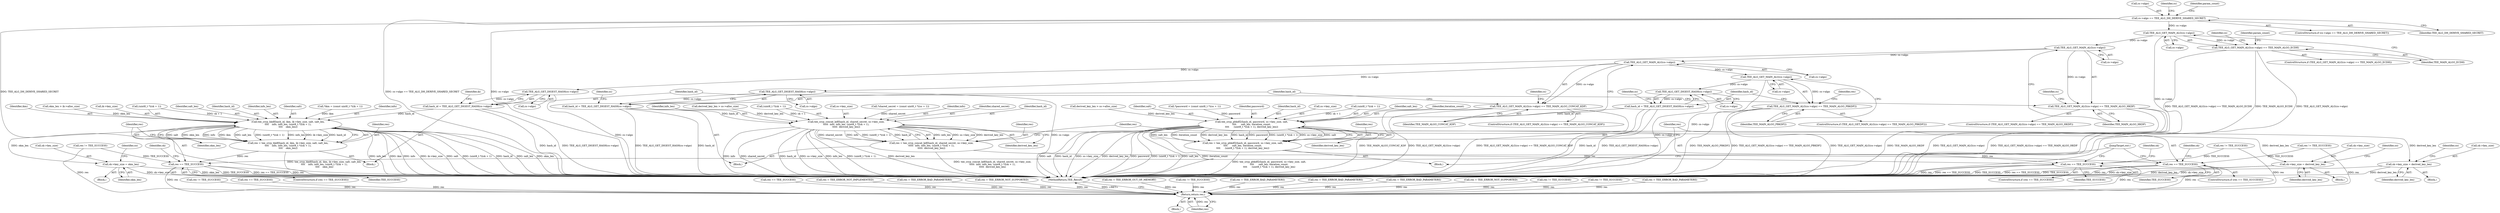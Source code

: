 digraph "0_optee_os_a637243270fc1faae16de059091795c32d86e65e@pointer" {
"1000233" [label="(Call,cs->algo == TEE_ALG_DH_DERIVE_SHARED_SECRET)"];
"1000354" [label="(Call,TEE_ALG_GET_MAIN_ALG(cs->algo))"];
"1000353" [label="(Call,TEE_ALG_GET_MAIN_ALG(cs->algo) == TEE_MAIN_ALGO_ECDH)"];
"1000540" [label="(Call,TEE_ALG_GET_MAIN_ALG(cs->algo))"];
"1000539" [label="(Call,TEE_ALG_GET_MAIN_ALG(cs->algo) == TEE_MAIN_ALGO_HKDF)"];
"1000554" [label="(Call,TEE_ALG_GET_DIGEST_HASH(cs->algo))"];
"1000552" [label="(Call,hash_id = TEE_ALG_GET_DIGEST_HASH(cs->algo))"];
"1000605" [label="(Call,tee_cryp_hkdf(hash_id, ikm, ik->key_size, salt, salt_len,\n\t\t\t\t    info, info_len, (uint8_t *)(sk + 1),\n\t\t\t\t    okm_len))"];
"1000603" [label="(Call,res = tee_cryp_hkdf(hash_id, ikm, ik->key_size, salt, salt_len,\n\t\t\t\t    info, info_len, (uint8_t *)(sk + 1),\n\t\t\t\t    okm_len))"];
"1000622" [label="(Call,res == TEE_SUCCESS)"];
"1000847" [label="(Return,return res;)"];
"1000626" [label="(Call,sk->key_size = okm_len)"];
"1000645" [label="(Call,TEE_ALG_GET_MAIN_ALG(cs->algo))"];
"1000644" [label="(Call,TEE_ALG_GET_MAIN_ALG(cs->algo) == TEE_MAIN_ALGO_CONCAT_KDF)"];
"1000657" [label="(Call,TEE_ALG_GET_DIGEST_HASH(cs->algo))"];
"1000655" [label="(Call,hash_id = TEE_ALG_GET_DIGEST_HASH(cs->algo))"];
"1000704" [label="(Call,tee_cryp_concat_kdf(hash_id, shared_secret, ss->key_size,\n\t\t\t\t\t  info, info_len, (uint8_t *)(sk + 1),\n\t\t\t\t\t  derived_key_len))"];
"1000702" [label="(Call,res = tee_cryp_concat_kdf(hash_id, shared_secret, ss->key_size,\n\t\t\t\t\t  info, info_len, (uint8_t *)(sk + 1),\n\t\t\t\t\t  derived_key_len))"];
"1000719" [label="(Call,res == TEE_SUCCESS)"];
"1000723" [label="(Call,sk->key_size = derived_key_len)"];
"1000742" [label="(Call,TEE_ALG_GET_MAIN_ALG(cs->algo))"];
"1000741" [label="(Call,TEE_ALG_GET_MAIN_ALG(cs->algo) == TEE_MAIN_ALGO_PBKDF2)"];
"1000755" [label="(Call,TEE_ALG_GET_DIGEST_HASH(cs->algo))"];
"1000753" [label="(Call,hash_id = TEE_ALG_GET_DIGEST_HASH(cs->algo))"];
"1000804" [label="(Call,tee_cryp_pbkdf2(hash_id, password, ss->key_size, salt,\n\t\t\t\t      salt_len, iteration_count,\n\t\t\t\t      (uint8_t *)(sk + 1), derived_key_len))"];
"1000802" [label="(Call,res = tee_cryp_pbkdf2(hash_id, password, ss->key_size, salt,\n\t\t\t\t      salt_len, iteration_count,\n\t\t\t\t      (uint8_t *)(sk + 1), derived_key_len))"];
"1000820" [label="(Call,res == TEE_SUCCESS)"];
"1000824" [label="(Call,sk->key_size = derived_key_len)"];
"1000746" [label="(Identifier,TEE_MAIN_ALGO_PBKDF2)"];
"1000812" [label="(Identifier,iteration_count)"];
"1000792" [label="(Call,derived_key_len > ss->alloc_size)"];
"1000747" [label="(Block,)"];
"1000711" [label="(Identifier,info_len)"];
"1000113" [label="(Block,)"];
"1000825" [label="(Call,sk->key_size)"];
"1000847" [label="(Return,return res;)"];
"1000722" [label="(Block,)"];
"1000644" [label="(Call,TEE_ALG_GET_MAIN_ALG(cs->algo) == TEE_MAIN_ALGO_CONCAT_KDF)"];
"1000655" [label="(Call,hash_id = TEE_ALG_GET_DIGEST_HASH(cs->algo))"];
"1000754" [label="(Identifier,hash_id)"];
"1000194" [label="(Call,res != TEE_SUCCESS)"];
"1000828" [label="(Identifier,derived_key_len)"];
"1000725" [label="(Identifier,sk)"];
"1000554" [label="(Call,TEE_ALG_GET_DIGEST_HASH(cs->algo))"];
"1000723" [label="(Call,sk->key_size = derived_key_len)"];
"1000540" [label="(Call,TEE_ALG_GET_MAIN_ALG(cs->algo))"];
"1000514" [label="(Call,res == TEE_SUCCESS)"];
"1000832" [label="(Identifier,so)"];
"1000717" [label="(Identifier,derived_key_len)"];
"1000657" [label="(Call,TEE_ALG_GET_DIGEST_HASH(cs->algo))"];
"1000611" [label="(Identifier,salt)"];
"1000645" [label="(Call,TEE_ALG_GET_MAIN_ALG(cs->algo))"];
"1000623" [label="(Identifier,res)"];
"1000234" [label="(Call,cs->algo)"];
"1000605" [label="(Call,tee_cryp_hkdf(hash_id, ikm, ik->key_size, salt, salt_len,\n\t\t\t\t    info, info_len, (uint8_t *)(sk + 1),\n\t\t\t\t    okm_len))"];
"1000744" [label="(Identifier,cs)"];
"1000724" [label="(Call,sk->key_size)"];
"1000692" [label="(Call,derived_key_len > ss->alloc_size)"];
"1000565" [label="(Call,*ikm = (const uint8_t *)(ik + 1))"];
"1000649" [label="(Identifier,TEE_MAIN_ALGO_CONCAT_KDF)"];
"1000613" [label="(Identifier,info)"];
"1000818" [label="(Identifier,derived_key_len)"];
"1000823" [label="(Block,)"];
"1000621" [label="(ControlStructure,if (res == TEE_SUCCESS))"];
"1000650" [label="(Block,)"];
"1000720" [label="(Identifier,res)"];
"1000687" [label="(Call,res != TEE_SUCCESS)"];
"1000607" [label="(Identifier,ikm)"];
"1000821" [label="(Identifier,res)"];
"1000232" [label="(ControlStructure,if (cs->algo == TEE_ALG_DH_DERIVE_SHARED_SECRET))"];
"1000627" [label="(Call,sk->key_size)"];
"1000656" [label="(Identifier,hash_id)"];
"1000849" [label="(MethodReturn,TEE_Result)"];
"1000233" [label="(Call,cs->algo == TEE_ALG_DH_DERIVE_SHARED_SECRET)"];
"1000742" [label="(Call,TEE_ALG_GET_MAIN_ALG(cs->algo))"];
"1000810" [label="(Identifier,salt)"];
"1000588" [label="(Call,res != TEE_SUCCESS)"];
"1000712" [label="(Call,(uint8_t *)(sk + 1))"];
"1000766" [label="(Call,*password = (const uint8_t *)(ss + 1))"];
"1000727" [label="(Identifier,derived_key_len)"];
"1000707" [label="(Call,ss->key_size)"];
"1000741" [label="(Call,TEE_ALG_GET_MAIN_ALG(cs->algo) == TEE_MAIN_ALGO_PBKDF2)"];
"1000314" [label="(Call,res == TEE_SUCCESS)"];
"1000663" [label="(Identifier,ss)"];
"1000624" [label="(Identifier,TEE_SUCCESS)"];
"1000420" [label="(Call,res = TEE_ERROR_NOT_IMPLEMENTED)"];
"1000698" [label="(Call,res = TEE_ERROR_BAD_PARAMETERS)"];
"1000802" [label="(Call,res = tee_cryp_pbkdf2(hash_id, password, ss->key_size, salt,\n\t\t\t\t      salt_len, iteration_count,\n\t\t\t\t      (uint8_t *)(sk + 1), derived_key_len))"];
"1000731" [label="(Identifier,so)"];
"1000718" [label="(ControlStructure,if (res == TEE_SUCCESS))"];
"1000844" [label="(JumpTarget,out:)"];
"1000647" [label="(Identifier,cs)"];
"1000755" [label="(Call,TEE_ALG_GET_DIGEST_HASH(cs->algo))"];
"1000806" [label="(Identifier,password)"];
"1000824" [label="(Call,sk->key_size = derived_key_len)"];
"1000625" [label="(Block,)"];
"1000552" [label="(Call,hash_id = TEE_ALG_GET_DIGEST_HASH(cs->algo))"];
"1000628" [label="(Identifier,sk)"];
"1000593" [label="(Call,okm_len > ik->alloc_size)"];
"1000626" [label="(Call,sk->key_size = okm_len)"];
"1000841" [label="(Call,res = TEE_ERROR_NOT_SUPPORTED)"];
"1000604" [label="(Identifier,res)"];
"1000608" [label="(Call,ik->key_size)"];
"1000740" [label="(ControlStructure,if (TEE_ALG_GET_MAIN_ALG(cs->algo) == TEE_MAIN_ALGO_PBKDF2))"];
"1000787" [label="(Call,res != TEE_SUCCESS)"];
"1000344" [label="(Call,res = TEE_ERROR_OUT_OF_MEMORY)"];
"1000207" [label="(Call,res != TEE_SUCCESS)"];
"1000352" [label="(ControlStructure,if (TEE_ALG_GET_MAIN_ALG(cs->algo) == TEE_MAIN_ALGO_ECDH))"];
"1000842" [label="(Identifier,res)"];
"1000668" [label="(Call,*shared_secret = (const uint8_t *)(ss + 1))"];
"1000848" [label="(Identifier,res)"];
"1000804" [label="(Call,tee_cryp_pbkdf2(hash_id, password, ss->key_size, salt,\n\t\t\t\t      salt_len, iteration_count,\n\t\t\t\t      (uint8_t *)(sk + 1), derived_key_len))"];
"1000646" [label="(Call,cs->algo)"];
"1000356" [label="(Identifier,cs)"];
"1000805" [label="(Identifier,hash_id)"];
"1000743" [label="(Call,cs->algo)"];
"1000553" [label="(Identifier,hash_id)"];
"1000615" [label="(Call,(uint8_t *)(sk + 1))"];
"1000555" [label="(Call,cs->algo)"];
"1000367" [label="(Identifier,param_count)"];
"1000643" [label="(ControlStructure,if (TEE_ALG_GET_MAIN_ALG(cs->algo) == TEE_MAIN_ALGO_CONCAT_KDF))"];
"1000599" [label="(Call,res = TEE_ERROR_BAD_PARAMETERS)"];
"1000358" [label="(Identifier,TEE_MAIN_ALGO_ECDH)"];
"1000807" [label="(Call,ss->key_size)"];
"1000658" [label="(Call,cs->algo)"];
"1000612" [label="(Identifier,salt_len)"];
"1000634" [label="(Identifier,so)"];
"1000819" [label="(ControlStructure,if (res == TEE_SUCCESS))"];
"1000385" [label="(Call,res = TEE_ERROR_BAD_PARAMETERS)"];
"1000545" [label="(Block,)"];
"1000620" [label="(Identifier,okm_len)"];
"1000753" [label="(Call,hash_id = TEE_ALG_GET_DIGEST_HASH(cs->algo))"];
"1000702" [label="(Call,res = tee_cryp_concat_kdf(hash_id, shared_secret, ss->key_size,\n\t\t\t\t\t  info, info_len, (uint8_t *)(sk + 1),\n\t\t\t\t\t  derived_key_len))"];
"1000606" [label="(Identifier,hash_id)"];
"1000761" [label="(Identifier,ss)"];
"1000703" [label="(Identifier,res)"];
"1000560" [label="(Identifier,ik)"];
"1000622" [label="(Call,res == TEE_SUCCESS)"];
"1000255" [label="(Call,res = TEE_ERROR_BAD_PARAMETERS)"];
"1000820" [label="(Call,res == TEE_SUCCESS)"];
"1000710" [label="(Identifier,info)"];
"1000542" [label="(Identifier,cs)"];
"1000228" [label="(Call,res = TEE_ERROR_NOT_SUPPORTED)"];
"1000826" [label="(Identifier,sk)"];
"1000706" [label="(Identifier,shared_secret)"];
"1000721" [label="(Identifier,TEE_SUCCESS)"];
"1000704" [label="(Call,tee_cryp_concat_kdf(hash_id, shared_secret, ss->key_size,\n\t\t\t\t\t  info, info_len, (uint8_t *)(sk + 1),\n\t\t\t\t\t  derived_key_len))"];
"1000354" [label="(Call,TEE_ALG_GET_MAIN_ALG(cs->algo))"];
"1000614" [label="(Identifier,info_len)"];
"1000813" [label="(Call,(uint8_t *)(sk + 1))"];
"1000822" [label="(Identifier,TEE_SUCCESS)"];
"1000544" [label="(Identifier,TEE_MAIN_ALGO_HKDF)"];
"1000237" [label="(Identifier,TEE_ALG_DH_DERIVE_SHARED_SECRET)"];
"1000355" [label="(Call,cs->algo)"];
"1000431" [label="(Call,res != TEE_SUCCESS)"];
"1000705" [label="(Identifier,hash_id)"];
"1000539" [label="(Call,TEE_ALG_GET_MAIN_ALG(cs->algo) == TEE_MAIN_ALGO_HKDF)"];
"1000245" [label="(Identifier,param_count)"];
"1000538" [label="(ControlStructure,if (TEE_ALG_GET_MAIN_ALG(cs->algo) == TEE_MAIN_ALGO_HKDF))"];
"1000180" [label="(Call,res != TEE_SUCCESS)"];
"1000811" [label="(Identifier,salt_len)"];
"1000353" [label="(Call,TEE_ALG_GET_MAIN_ALG(cs->algo) == TEE_MAIN_ALGO_ECDH)"];
"1000803" [label="(Identifier,res)"];
"1000756" [label="(Call,cs->algo)"];
"1000630" [label="(Identifier,okm_len)"];
"1000541" [label="(Call,cs->algo)"];
"1000798" [label="(Call,res = TEE_ERROR_BAD_PARAMETERS)"];
"1000719" [label="(Call,res == TEE_SUCCESS)"];
"1000603" [label="(Call,res = tee_cryp_hkdf(hash_id, ikm, ik->key_size, salt, salt_len,\n\t\t\t\t    info, info_len, (uint8_t *)(sk + 1),\n\t\t\t\t    okm_len))"];
"1000233" -> "1000232"  [label="AST: "];
"1000233" -> "1000237"  [label="CFG: "];
"1000234" -> "1000233"  [label="AST: "];
"1000237" -> "1000233"  [label="AST: "];
"1000245" -> "1000233"  [label="CFG: "];
"1000356" -> "1000233"  [label="CFG: "];
"1000233" -> "1000849"  [label="DDG: TEE_ALG_DH_DERIVE_SHARED_SECRET"];
"1000233" -> "1000849"  [label="DDG: cs->algo == TEE_ALG_DH_DERIVE_SHARED_SECRET"];
"1000233" -> "1000849"  [label="DDG: cs->algo"];
"1000233" -> "1000354"  [label="DDG: cs->algo"];
"1000354" -> "1000353"  [label="AST: "];
"1000354" -> "1000355"  [label="CFG: "];
"1000355" -> "1000354"  [label="AST: "];
"1000358" -> "1000354"  [label="CFG: "];
"1000354" -> "1000849"  [label="DDG: cs->algo"];
"1000354" -> "1000353"  [label="DDG: cs->algo"];
"1000354" -> "1000540"  [label="DDG: cs->algo"];
"1000353" -> "1000352"  [label="AST: "];
"1000353" -> "1000358"  [label="CFG: "];
"1000358" -> "1000353"  [label="AST: "];
"1000367" -> "1000353"  [label="CFG: "];
"1000542" -> "1000353"  [label="CFG: "];
"1000353" -> "1000849"  [label="DDG: TEE_ALG_GET_MAIN_ALG(cs->algo) == TEE_MAIN_ALGO_ECDH"];
"1000353" -> "1000849"  [label="DDG: TEE_MAIN_ALGO_ECDH"];
"1000353" -> "1000849"  [label="DDG: TEE_ALG_GET_MAIN_ALG(cs->algo)"];
"1000540" -> "1000539"  [label="AST: "];
"1000540" -> "1000541"  [label="CFG: "];
"1000541" -> "1000540"  [label="AST: "];
"1000544" -> "1000540"  [label="CFG: "];
"1000540" -> "1000539"  [label="DDG: cs->algo"];
"1000540" -> "1000554"  [label="DDG: cs->algo"];
"1000540" -> "1000645"  [label="DDG: cs->algo"];
"1000539" -> "1000538"  [label="AST: "];
"1000539" -> "1000544"  [label="CFG: "];
"1000544" -> "1000539"  [label="AST: "];
"1000553" -> "1000539"  [label="CFG: "];
"1000647" -> "1000539"  [label="CFG: "];
"1000539" -> "1000849"  [label="DDG: TEE_ALG_GET_MAIN_ALG(cs->algo)"];
"1000539" -> "1000849"  [label="DDG: TEE_ALG_GET_MAIN_ALG(cs->algo) == TEE_MAIN_ALGO_HKDF"];
"1000539" -> "1000849"  [label="DDG: TEE_MAIN_ALGO_HKDF"];
"1000554" -> "1000552"  [label="AST: "];
"1000554" -> "1000555"  [label="CFG: "];
"1000555" -> "1000554"  [label="AST: "];
"1000552" -> "1000554"  [label="CFG: "];
"1000554" -> "1000849"  [label="DDG: cs->algo"];
"1000554" -> "1000552"  [label="DDG: cs->algo"];
"1000552" -> "1000545"  [label="AST: "];
"1000553" -> "1000552"  [label="AST: "];
"1000560" -> "1000552"  [label="CFG: "];
"1000552" -> "1000849"  [label="DDG: hash_id"];
"1000552" -> "1000849"  [label="DDG: TEE_ALG_GET_DIGEST_HASH(cs->algo)"];
"1000552" -> "1000605"  [label="DDG: hash_id"];
"1000605" -> "1000603"  [label="AST: "];
"1000605" -> "1000620"  [label="CFG: "];
"1000606" -> "1000605"  [label="AST: "];
"1000607" -> "1000605"  [label="AST: "];
"1000608" -> "1000605"  [label="AST: "];
"1000611" -> "1000605"  [label="AST: "];
"1000612" -> "1000605"  [label="AST: "];
"1000613" -> "1000605"  [label="AST: "];
"1000614" -> "1000605"  [label="AST: "];
"1000615" -> "1000605"  [label="AST: "];
"1000620" -> "1000605"  [label="AST: "];
"1000603" -> "1000605"  [label="CFG: "];
"1000605" -> "1000849"  [label="DDG: info_len"];
"1000605" -> "1000849"  [label="DDG: ikm"];
"1000605" -> "1000849"  [label="DDG: info"];
"1000605" -> "1000849"  [label="DDG: ik->key_size"];
"1000605" -> "1000849"  [label="DDG: salt"];
"1000605" -> "1000849"  [label="DDG: (uint8_t *)(sk + 1)"];
"1000605" -> "1000849"  [label="DDG: hash_id"];
"1000605" -> "1000849"  [label="DDG: salt_len"];
"1000605" -> "1000849"  [label="DDG: okm_len"];
"1000605" -> "1000603"  [label="DDG: salt"];
"1000605" -> "1000603"  [label="DDG: okm_len"];
"1000605" -> "1000603"  [label="DDG: info"];
"1000605" -> "1000603"  [label="DDG: ikm"];
"1000605" -> "1000603"  [label="DDG: salt_len"];
"1000605" -> "1000603"  [label="DDG: (uint8_t *)(sk + 1)"];
"1000605" -> "1000603"  [label="DDG: info_len"];
"1000605" -> "1000603"  [label="DDG: ik->key_size"];
"1000605" -> "1000603"  [label="DDG: hash_id"];
"1000565" -> "1000605"  [label="DDG: ikm"];
"1000615" -> "1000605"  [label="DDG: sk + 1"];
"1000593" -> "1000605"  [label="DDG: okm_len"];
"1000605" -> "1000626"  [label="DDG: okm_len"];
"1000603" -> "1000545"  [label="AST: "];
"1000604" -> "1000603"  [label="AST: "];
"1000623" -> "1000603"  [label="CFG: "];
"1000603" -> "1000849"  [label="DDG: tee_cryp_hkdf(hash_id, ikm, ik->key_size, salt, salt_len,\n\t\t\t\t    info, info_len, (uint8_t *)(sk + 1),\n\t\t\t\t    okm_len)"];
"1000603" -> "1000622"  [label="DDG: res"];
"1000622" -> "1000621"  [label="AST: "];
"1000622" -> "1000624"  [label="CFG: "];
"1000623" -> "1000622"  [label="AST: "];
"1000624" -> "1000622"  [label="AST: "];
"1000628" -> "1000622"  [label="CFG: "];
"1000844" -> "1000622"  [label="CFG: "];
"1000622" -> "1000849"  [label="DDG: res == TEE_SUCCESS"];
"1000622" -> "1000849"  [label="DDG: res"];
"1000622" -> "1000849"  [label="DDG: TEE_SUCCESS"];
"1000588" -> "1000622"  [label="DDG: TEE_SUCCESS"];
"1000622" -> "1000847"  [label="DDG: res"];
"1000847" -> "1000113"  [label="AST: "];
"1000847" -> "1000848"  [label="CFG: "];
"1000848" -> "1000847"  [label="AST: "];
"1000849" -> "1000847"  [label="CFG: "];
"1000847" -> "1000849"  [label="DDG: <RET>"];
"1000848" -> "1000847"  [label="DDG: res"];
"1000798" -> "1000847"  [label="DDG: res"];
"1000207" -> "1000847"  [label="DDG: res"];
"1000431" -> "1000847"  [label="DDG: res"];
"1000719" -> "1000847"  [label="DDG: res"];
"1000841" -> "1000847"  [label="DDG: res"];
"1000687" -> "1000847"  [label="DDG: res"];
"1000420" -> "1000847"  [label="DDG: res"];
"1000385" -> "1000847"  [label="DDG: res"];
"1000255" -> "1000847"  [label="DDG: res"];
"1000344" -> "1000847"  [label="DDG: res"];
"1000820" -> "1000847"  [label="DDG: res"];
"1000588" -> "1000847"  [label="DDG: res"];
"1000787" -> "1000847"  [label="DDG: res"];
"1000314" -> "1000847"  [label="DDG: res"];
"1000194" -> "1000847"  [label="DDG: res"];
"1000599" -> "1000847"  [label="DDG: res"];
"1000228" -> "1000847"  [label="DDG: res"];
"1000698" -> "1000847"  [label="DDG: res"];
"1000180" -> "1000847"  [label="DDG: res"];
"1000514" -> "1000847"  [label="DDG: res"];
"1000626" -> "1000625"  [label="AST: "];
"1000626" -> "1000630"  [label="CFG: "];
"1000627" -> "1000626"  [label="AST: "];
"1000630" -> "1000626"  [label="AST: "];
"1000634" -> "1000626"  [label="CFG: "];
"1000626" -> "1000849"  [label="DDG: okm_len"];
"1000626" -> "1000849"  [label="DDG: sk->key_size"];
"1000645" -> "1000644"  [label="AST: "];
"1000645" -> "1000646"  [label="CFG: "];
"1000646" -> "1000645"  [label="AST: "];
"1000649" -> "1000645"  [label="CFG: "];
"1000645" -> "1000644"  [label="DDG: cs->algo"];
"1000645" -> "1000657"  [label="DDG: cs->algo"];
"1000645" -> "1000742"  [label="DDG: cs->algo"];
"1000644" -> "1000643"  [label="AST: "];
"1000644" -> "1000649"  [label="CFG: "];
"1000649" -> "1000644"  [label="AST: "];
"1000656" -> "1000644"  [label="CFG: "];
"1000744" -> "1000644"  [label="CFG: "];
"1000644" -> "1000849"  [label="DDG: TEE_ALG_GET_MAIN_ALG(cs->algo) == TEE_MAIN_ALGO_CONCAT_KDF"];
"1000644" -> "1000849"  [label="DDG: TEE_MAIN_ALGO_CONCAT_KDF"];
"1000644" -> "1000849"  [label="DDG: TEE_ALG_GET_MAIN_ALG(cs->algo)"];
"1000657" -> "1000655"  [label="AST: "];
"1000657" -> "1000658"  [label="CFG: "];
"1000658" -> "1000657"  [label="AST: "];
"1000655" -> "1000657"  [label="CFG: "];
"1000657" -> "1000849"  [label="DDG: cs->algo"];
"1000657" -> "1000655"  [label="DDG: cs->algo"];
"1000655" -> "1000650"  [label="AST: "];
"1000656" -> "1000655"  [label="AST: "];
"1000663" -> "1000655"  [label="CFG: "];
"1000655" -> "1000849"  [label="DDG: hash_id"];
"1000655" -> "1000849"  [label="DDG: TEE_ALG_GET_DIGEST_HASH(cs->algo)"];
"1000655" -> "1000704"  [label="DDG: hash_id"];
"1000704" -> "1000702"  [label="AST: "];
"1000704" -> "1000717"  [label="CFG: "];
"1000705" -> "1000704"  [label="AST: "];
"1000706" -> "1000704"  [label="AST: "];
"1000707" -> "1000704"  [label="AST: "];
"1000710" -> "1000704"  [label="AST: "];
"1000711" -> "1000704"  [label="AST: "];
"1000712" -> "1000704"  [label="AST: "];
"1000717" -> "1000704"  [label="AST: "];
"1000702" -> "1000704"  [label="CFG: "];
"1000704" -> "1000849"  [label="DDG: info_len"];
"1000704" -> "1000849"  [label="DDG: (uint8_t *)(sk + 1)"];
"1000704" -> "1000849"  [label="DDG: derived_key_len"];
"1000704" -> "1000849"  [label="DDG: info"];
"1000704" -> "1000849"  [label="DDG: shared_secret"];
"1000704" -> "1000849"  [label="DDG: hash_id"];
"1000704" -> "1000849"  [label="DDG: ss->key_size"];
"1000704" -> "1000702"  [label="DDG: info_len"];
"1000704" -> "1000702"  [label="DDG: ss->key_size"];
"1000704" -> "1000702"  [label="DDG: derived_key_len"];
"1000704" -> "1000702"  [label="DDG: shared_secret"];
"1000704" -> "1000702"  [label="DDG: info"];
"1000704" -> "1000702"  [label="DDG: (uint8_t *)(sk + 1)"];
"1000704" -> "1000702"  [label="DDG: hash_id"];
"1000668" -> "1000704"  [label="DDG: shared_secret"];
"1000712" -> "1000704"  [label="DDG: sk + 1"];
"1000692" -> "1000704"  [label="DDG: derived_key_len"];
"1000704" -> "1000723"  [label="DDG: derived_key_len"];
"1000702" -> "1000650"  [label="AST: "];
"1000703" -> "1000702"  [label="AST: "];
"1000720" -> "1000702"  [label="CFG: "];
"1000702" -> "1000849"  [label="DDG: tee_cryp_concat_kdf(hash_id, shared_secret, ss->key_size,\n\t\t\t\t\t  info, info_len, (uint8_t *)(sk + 1),\n\t\t\t\t\t  derived_key_len)"];
"1000702" -> "1000719"  [label="DDG: res"];
"1000719" -> "1000718"  [label="AST: "];
"1000719" -> "1000721"  [label="CFG: "];
"1000720" -> "1000719"  [label="AST: "];
"1000721" -> "1000719"  [label="AST: "];
"1000725" -> "1000719"  [label="CFG: "];
"1000844" -> "1000719"  [label="CFG: "];
"1000719" -> "1000849"  [label="DDG: TEE_SUCCESS"];
"1000719" -> "1000849"  [label="DDG: res"];
"1000719" -> "1000849"  [label="DDG: res == TEE_SUCCESS"];
"1000687" -> "1000719"  [label="DDG: TEE_SUCCESS"];
"1000723" -> "1000722"  [label="AST: "];
"1000723" -> "1000727"  [label="CFG: "];
"1000724" -> "1000723"  [label="AST: "];
"1000727" -> "1000723"  [label="AST: "];
"1000731" -> "1000723"  [label="CFG: "];
"1000723" -> "1000849"  [label="DDG: sk->key_size"];
"1000723" -> "1000849"  [label="DDG: derived_key_len"];
"1000742" -> "1000741"  [label="AST: "];
"1000742" -> "1000743"  [label="CFG: "];
"1000743" -> "1000742"  [label="AST: "];
"1000746" -> "1000742"  [label="CFG: "];
"1000742" -> "1000849"  [label="DDG: cs->algo"];
"1000742" -> "1000741"  [label="DDG: cs->algo"];
"1000742" -> "1000755"  [label="DDG: cs->algo"];
"1000741" -> "1000740"  [label="AST: "];
"1000741" -> "1000746"  [label="CFG: "];
"1000746" -> "1000741"  [label="AST: "];
"1000754" -> "1000741"  [label="CFG: "];
"1000842" -> "1000741"  [label="CFG: "];
"1000741" -> "1000849"  [label="DDG: TEE_ALG_GET_MAIN_ALG(cs->algo)"];
"1000741" -> "1000849"  [label="DDG: TEE_MAIN_ALGO_PBKDF2"];
"1000741" -> "1000849"  [label="DDG: TEE_ALG_GET_MAIN_ALG(cs->algo) == TEE_MAIN_ALGO_PBKDF2"];
"1000755" -> "1000753"  [label="AST: "];
"1000755" -> "1000756"  [label="CFG: "];
"1000756" -> "1000755"  [label="AST: "];
"1000753" -> "1000755"  [label="CFG: "];
"1000755" -> "1000849"  [label="DDG: cs->algo"];
"1000755" -> "1000753"  [label="DDG: cs->algo"];
"1000753" -> "1000747"  [label="AST: "];
"1000754" -> "1000753"  [label="AST: "];
"1000761" -> "1000753"  [label="CFG: "];
"1000753" -> "1000849"  [label="DDG: hash_id"];
"1000753" -> "1000849"  [label="DDG: TEE_ALG_GET_DIGEST_HASH(cs->algo)"];
"1000753" -> "1000804"  [label="DDG: hash_id"];
"1000804" -> "1000802"  [label="AST: "];
"1000804" -> "1000818"  [label="CFG: "];
"1000805" -> "1000804"  [label="AST: "];
"1000806" -> "1000804"  [label="AST: "];
"1000807" -> "1000804"  [label="AST: "];
"1000810" -> "1000804"  [label="AST: "];
"1000811" -> "1000804"  [label="AST: "];
"1000812" -> "1000804"  [label="AST: "];
"1000813" -> "1000804"  [label="AST: "];
"1000818" -> "1000804"  [label="AST: "];
"1000802" -> "1000804"  [label="CFG: "];
"1000804" -> "1000849"  [label="DDG: salt"];
"1000804" -> "1000849"  [label="DDG: hash_id"];
"1000804" -> "1000849"  [label="DDG: ss->key_size"];
"1000804" -> "1000849"  [label="DDG: derived_key_len"];
"1000804" -> "1000849"  [label="DDG: password"];
"1000804" -> "1000849"  [label="DDG: (uint8_t *)(sk + 1)"];
"1000804" -> "1000849"  [label="DDG: salt_len"];
"1000804" -> "1000849"  [label="DDG: iteration_count"];
"1000804" -> "1000802"  [label="DDG: salt_len"];
"1000804" -> "1000802"  [label="DDG: iteration_count"];
"1000804" -> "1000802"  [label="DDG: derived_key_len"];
"1000804" -> "1000802"  [label="DDG: hash_id"];
"1000804" -> "1000802"  [label="DDG: password"];
"1000804" -> "1000802"  [label="DDG: (uint8_t *)(sk + 1)"];
"1000804" -> "1000802"  [label="DDG: ss->key_size"];
"1000804" -> "1000802"  [label="DDG: salt"];
"1000766" -> "1000804"  [label="DDG: password"];
"1000813" -> "1000804"  [label="DDG: sk + 1"];
"1000792" -> "1000804"  [label="DDG: derived_key_len"];
"1000804" -> "1000824"  [label="DDG: derived_key_len"];
"1000802" -> "1000747"  [label="AST: "];
"1000803" -> "1000802"  [label="AST: "];
"1000821" -> "1000802"  [label="CFG: "];
"1000802" -> "1000849"  [label="DDG: tee_cryp_pbkdf2(hash_id, password, ss->key_size, salt,\n\t\t\t\t      salt_len, iteration_count,\n\t\t\t\t      (uint8_t *)(sk + 1), derived_key_len)"];
"1000802" -> "1000820"  [label="DDG: res"];
"1000820" -> "1000819"  [label="AST: "];
"1000820" -> "1000822"  [label="CFG: "];
"1000821" -> "1000820"  [label="AST: "];
"1000822" -> "1000820"  [label="AST: "];
"1000826" -> "1000820"  [label="CFG: "];
"1000844" -> "1000820"  [label="CFG: "];
"1000820" -> "1000849"  [label="DDG: res == TEE_SUCCESS"];
"1000820" -> "1000849"  [label="DDG: TEE_SUCCESS"];
"1000820" -> "1000849"  [label="DDG: res"];
"1000787" -> "1000820"  [label="DDG: TEE_SUCCESS"];
"1000824" -> "1000823"  [label="AST: "];
"1000824" -> "1000828"  [label="CFG: "];
"1000825" -> "1000824"  [label="AST: "];
"1000828" -> "1000824"  [label="AST: "];
"1000832" -> "1000824"  [label="CFG: "];
"1000824" -> "1000849"  [label="DDG: derived_key_len"];
"1000824" -> "1000849"  [label="DDG: sk->key_size"];
}
